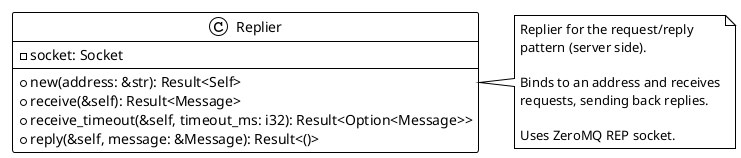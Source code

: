 @startuml Replier
!theme plain

class Replier {
  - socket: Socket
  --
  + new(address: &str): Result<Self>
  + receive(&self): Result<Message>
  + receive_timeout(&self, timeout_ms: i32): Result<Option<Message>>
  + reply(&self, message: &Message): Result<()>
}

note right of Replier
  Replier for the request/reply 
  pattern (server side).
  
  Binds to an address and receives
  requests, sending back replies.
  
  Uses ZeroMQ REP socket.
end note

@enduml

